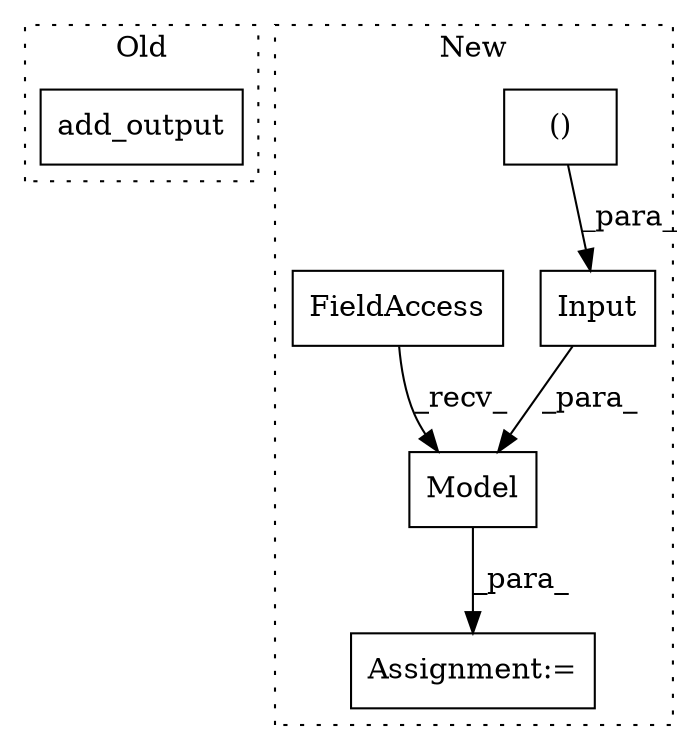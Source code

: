 digraph G {
subgraph cluster0 {
1 [label="add_output" a="32" s="5647,5663" l="11,1" shape="box"];
label = "Old";
style="dotted";
}
subgraph cluster1 {
2 [label="()" a="106" s="4950" l="34" shape="box"];
3 [label="Input" a="32" s="4939,4984" l="11,2" shape="box"];
4 [label="Model" a="32" s="5055,5086" l="6,1" shape="box"];
5 [label="FieldAccess" a="22" s="5038" l="10" shape="box"];
6 [label="Assignment:=" a="7" s="5098" l="1" shape="box"];
label = "New";
style="dotted";
}
2 -> 3 [label="_para_"];
3 -> 4 [label="_para_"];
4 -> 6 [label="_para_"];
5 -> 4 [label="_recv_"];
}